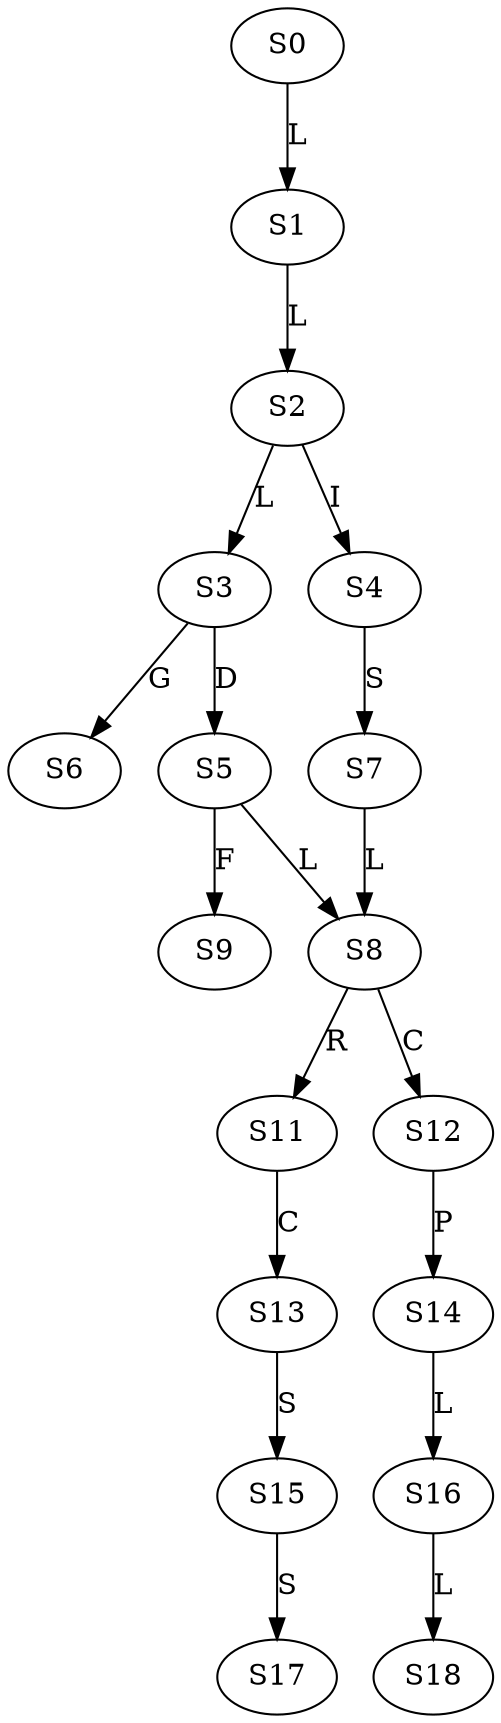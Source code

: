 strict digraph  {
	S0 -> S1 [ label = L ];
	S1 -> S2 [ label = L ];
	S2 -> S3 [ label = L ];
	S2 -> S4 [ label = I ];
	S3 -> S5 [ label = D ];
	S3 -> S6 [ label = G ];
	S4 -> S7 [ label = S ];
	S5 -> S8 [ label = L ];
	S5 -> S9 [ label = F ];
	S7 -> S8 [ label = L ];
	S8 -> S11 [ label = R ];
	S8 -> S12 [ label = C ];
	S11 -> S13 [ label = C ];
	S12 -> S14 [ label = P ];
	S13 -> S15 [ label = S ];
	S14 -> S16 [ label = L ];
	S15 -> S17 [ label = S ];
	S16 -> S18 [ label = L ];
}

